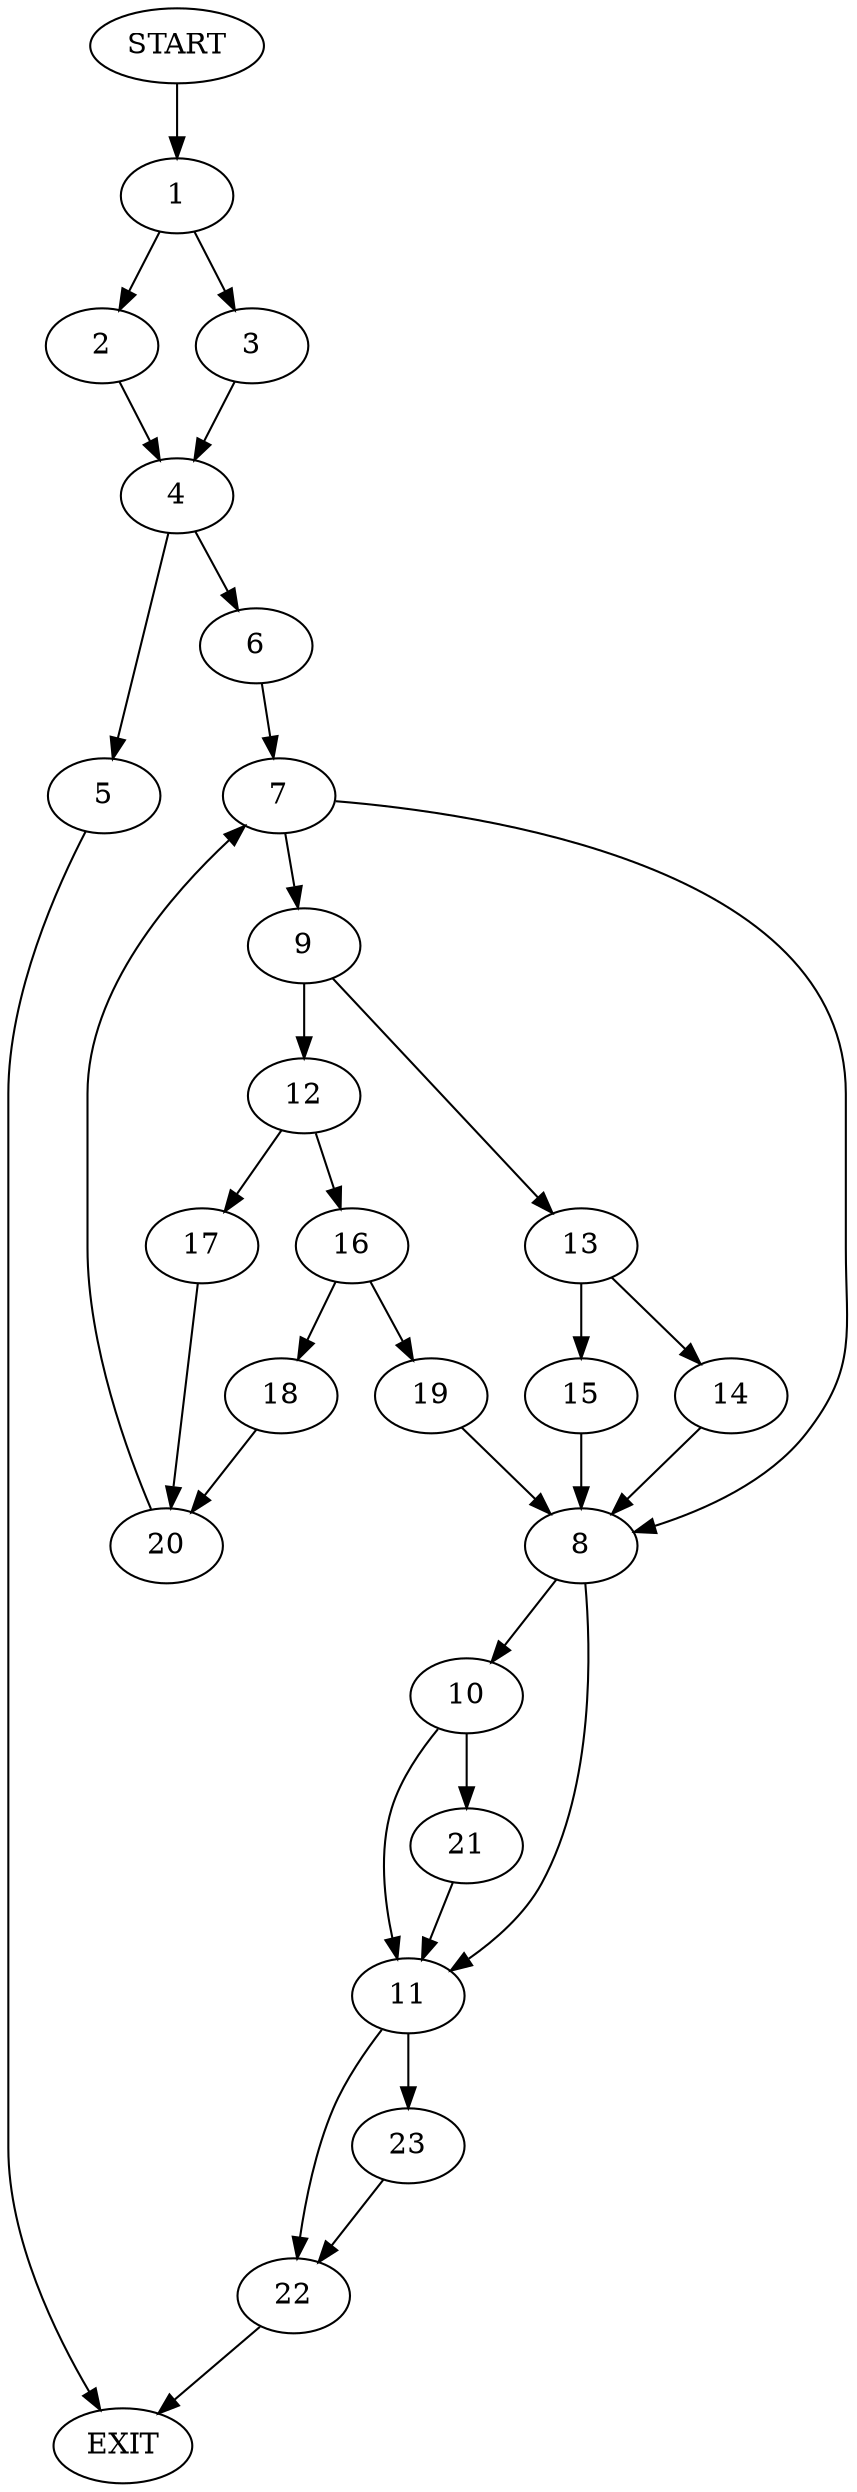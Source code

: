 digraph {
0 [label="START"]
24 [label="EXIT"]
0 -> 1
1 -> 2
1 -> 3
2 -> 4
3 -> 4
4 -> 5
4 -> 6
6 -> 7
5 -> 24
7 -> 8
7 -> 9
8 -> 10
8 -> 11
9 -> 12
9 -> 13
13 -> 14
13 -> 15
12 -> 16
12 -> 17
16 -> 18
16 -> 19
17 -> 20
20 -> 7
18 -> 20
19 -> 8
14 -> 8
15 -> 8
10 -> 21
10 -> 11
11 -> 22
11 -> 23
21 -> 11
23 -> 22
22 -> 24
}
